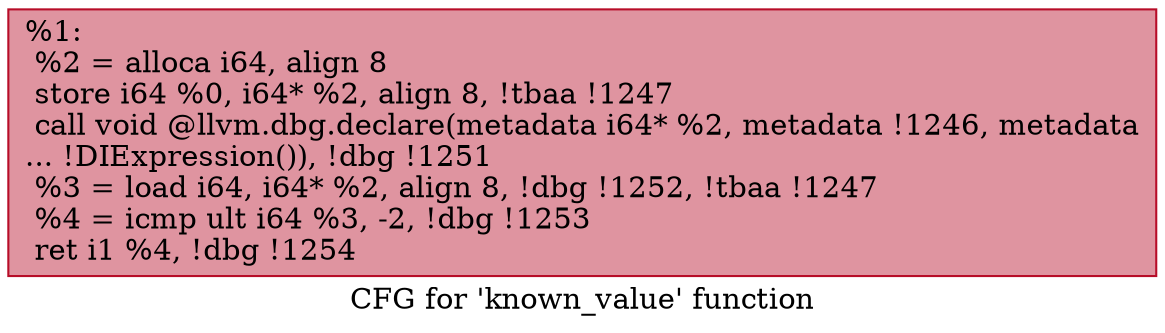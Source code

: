 digraph "CFG for 'known_value' function" {
	label="CFG for 'known_value' function";

	Node0x10a9b60 [shape=record,color="#b70d28ff", style=filled, fillcolor="#b70d2870",label="{%1:\l  %2 = alloca i64, align 8\l  store i64 %0, i64* %2, align 8, !tbaa !1247\l  call void @llvm.dbg.declare(metadata i64* %2, metadata !1246, metadata\l... !DIExpression()), !dbg !1251\l  %3 = load i64, i64* %2, align 8, !dbg !1252, !tbaa !1247\l  %4 = icmp ult i64 %3, -2, !dbg !1253\l  ret i1 %4, !dbg !1254\l}"];
}

